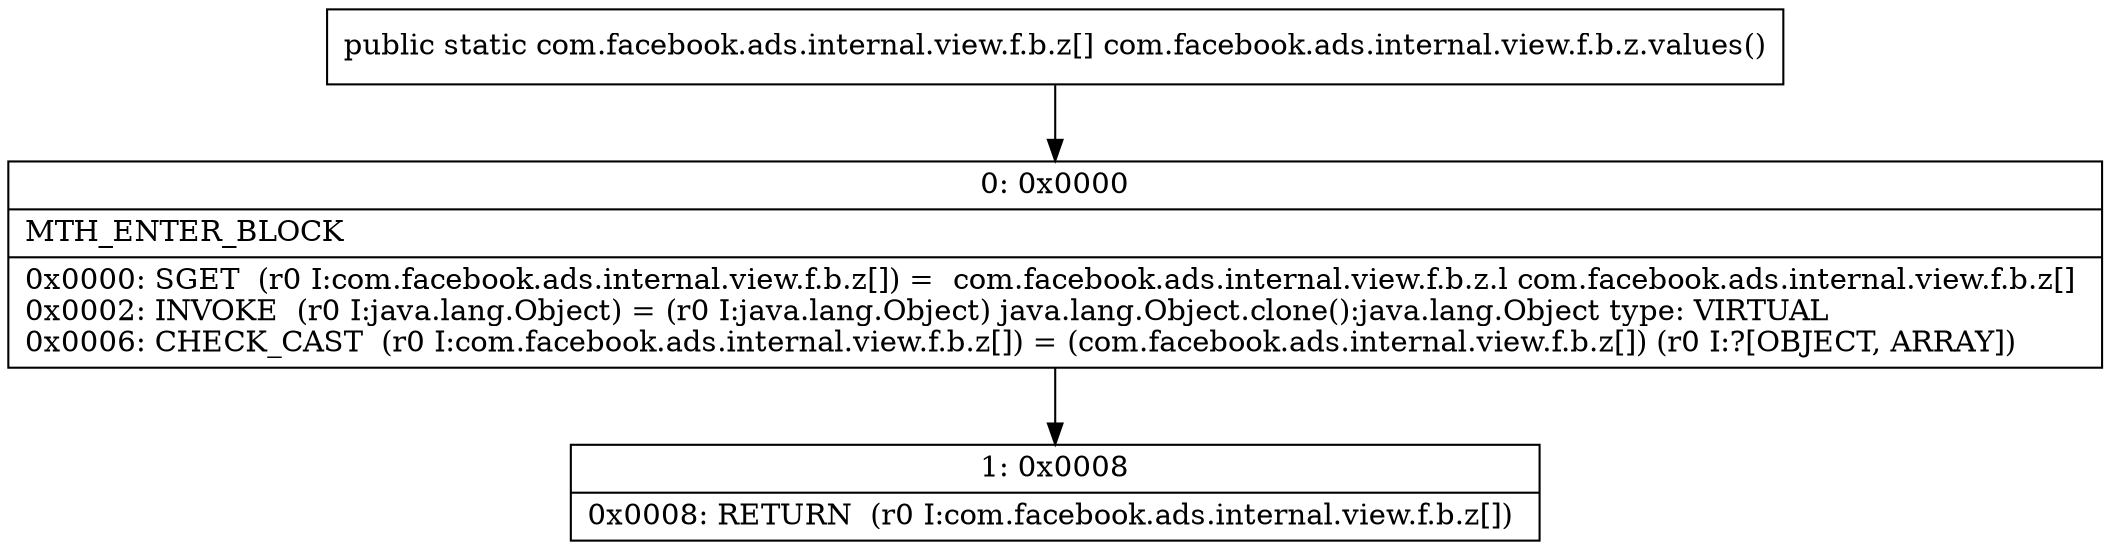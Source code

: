digraph "CFG forcom.facebook.ads.internal.view.f.b.z.values()[Lcom\/facebook\/ads\/internal\/view\/f\/b\/z;" {
Node_0 [shape=record,label="{0\:\ 0x0000|MTH_ENTER_BLOCK\l|0x0000: SGET  (r0 I:com.facebook.ads.internal.view.f.b.z[]) =  com.facebook.ads.internal.view.f.b.z.l com.facebook.ads.internal.view.f.b.z[] \l0x0002: INVOKE  (r0 I:java.lang.Object) = (r0 I:java.lang.Object) java.lang.Object.clone():java.lang.Object type: VIRTUAL \l0x0006: CHECK_CAST  (r0 I:com.facebook.ads.internal.view.f.b.z[]) = (com.facebook.ads.internal.view.f.b.z[]) (r0 I:?[OBJECT, ARRAY]) \l}"];
Node_1 [shape=record,label="{1\:\ 0x0008|0x0008: RETURN  (r0 I:com.facebook.ads.internal.view.f.b.z[]) \l}"];
MethodNode[shape=record,label="{public static com.facebook.ads.internal.view.f.b.z[] com.facebook.ads.internal.view.f.b.z.values() }"];
MethodNode -> Node_0;
Node_0 -> Node_1;
}

